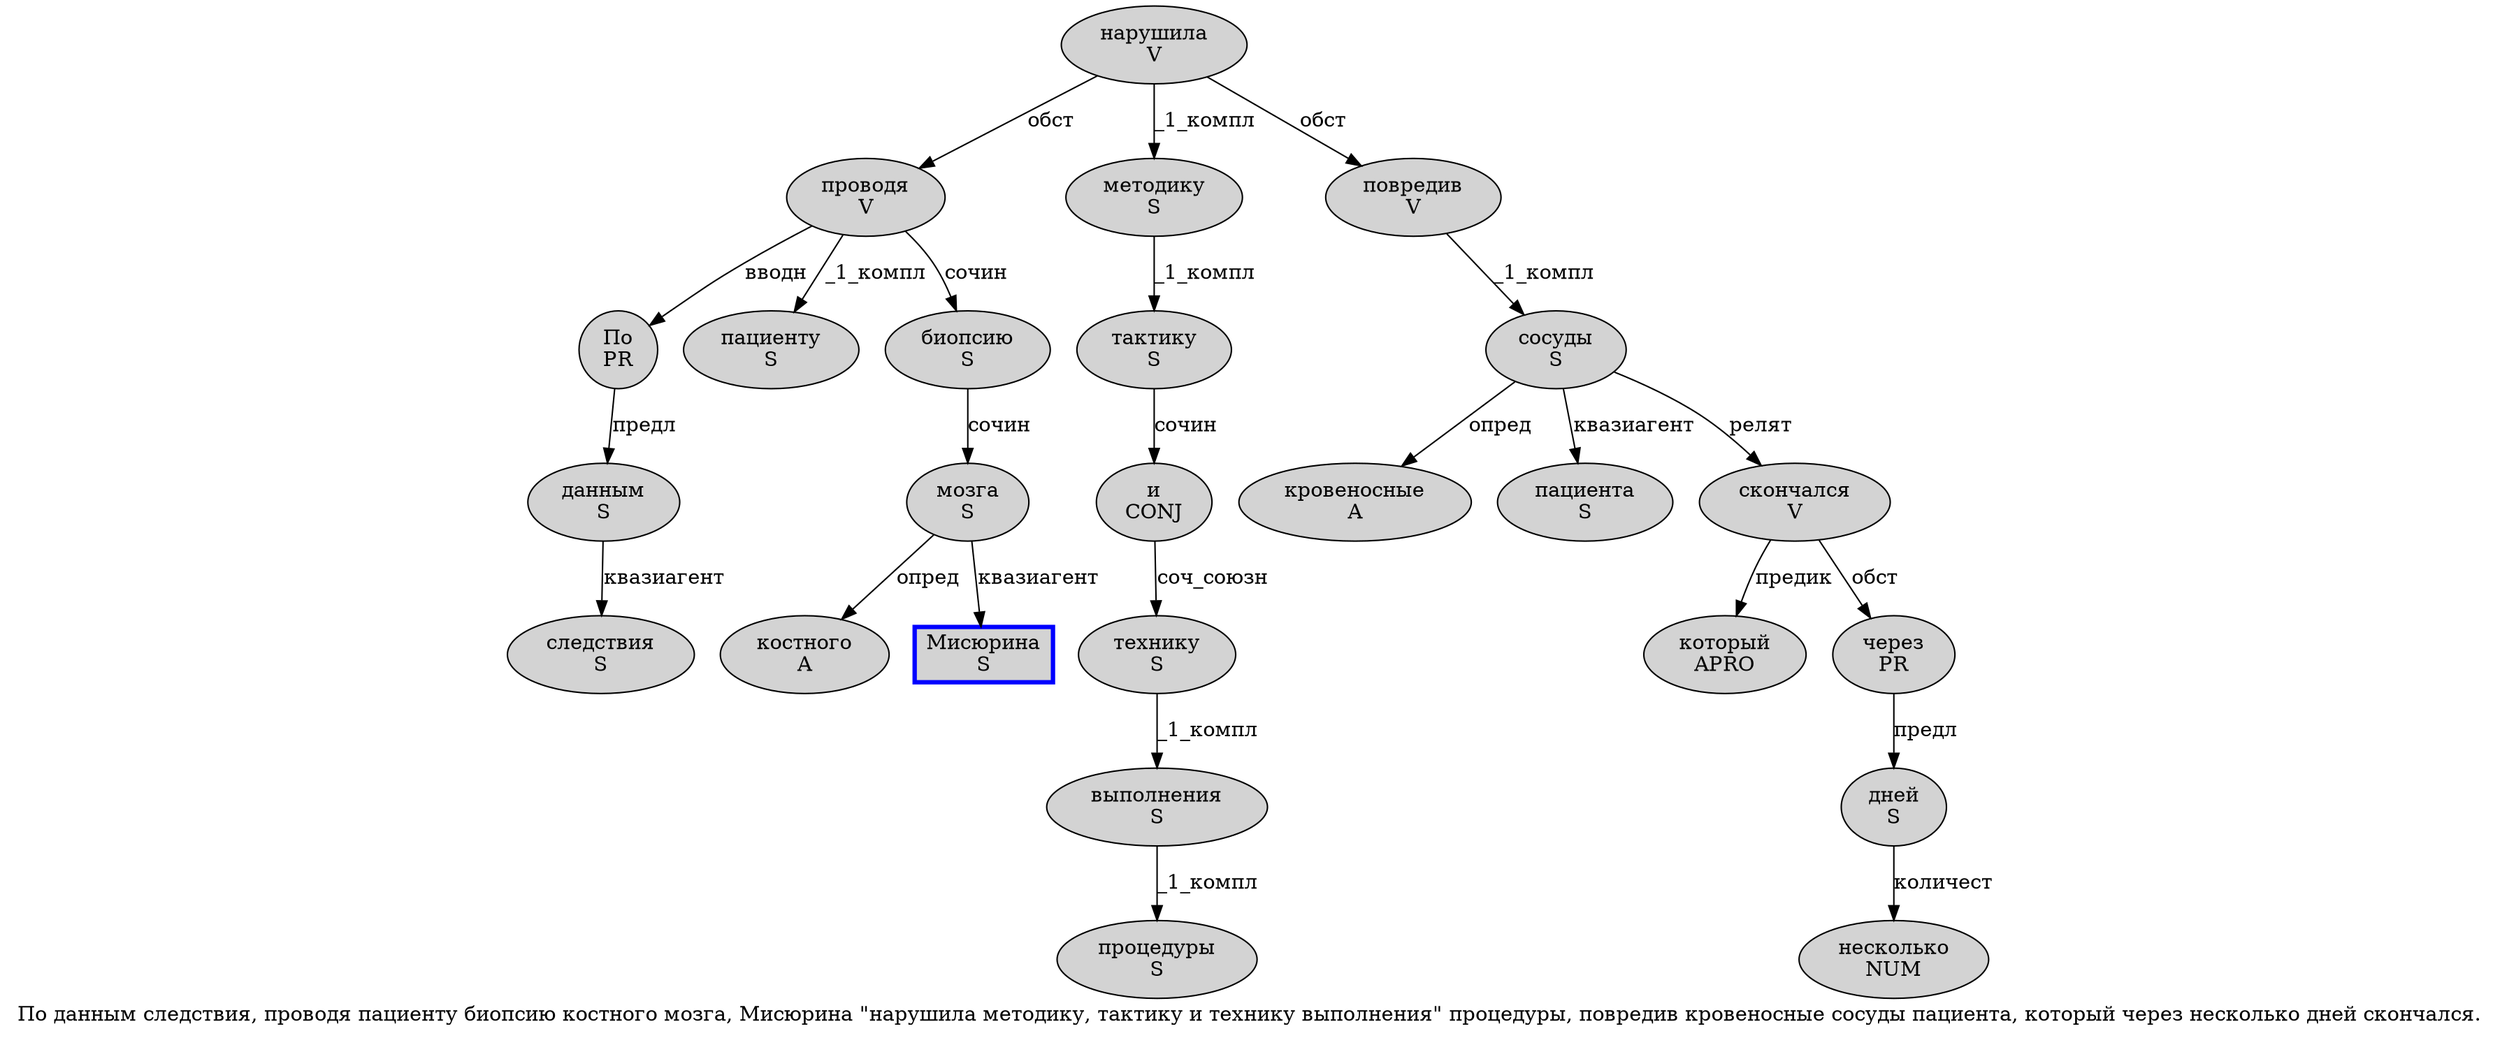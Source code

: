digraph SENTENCE_1283 {
	graph [label="По данным следствия, проводя пациенту биопсию костного мозга, Мисюрина \"нарушила методику, тактику и технику выполнения\" процедуры, повредив кровеносные сосуды пациента, который через несколько дней скончался."]
	node [style=filled]
		0 [label="По
PR" color="" fillcolor=lightgray penwidth=1 shape=ellipse]
		1 [label="данным
S" color="" fillcolor=lightgray penwidth=1 shape=ellipse]
		2 [label="следствия
S" color="" fillcolor=lightgray penwidth=1 shape=ellipse]
		4 [label="проводя
V" color="" fillcolor=lightgray penwidth=1 shape=ellipse]
		5 [label="пациенту
S" color="" fillcolor=lightgray penwidth=1 shape=ellipse]
		6 [label="биопсию
S" color="" fillcolor=lightgray penwidth=1 shape=ellipse]
		7 [label="костного
A" color="" fillcolor=lightgray penwidth=1 shape=ellipse]
		8 [label="мозга
S" color="" fillcolor=lightgray penwidth=1 shape=ellipse]
		10 [label="Мисюрина
S" color=blue fillcolor=lightgray penwidth=3 shape=box]
		12 [label="нарушила
V" color="" fillcolor=lightgray penwidth=1 shape=ellipse]
		13 [label="методику
S" color="" fillcolor=lightgray penwidth=1 shape=ellipse]
		15 [label="тактику
S" color="" fillcolor=lightgray penwidth=1 shape=ellipse]
		16 [label="и
CONJ" color="" fillcolor=lightgray penwidth=1 shape=ellipse]
		17 [label="технику
S" color="" fillcolor=lightgray penwidth=1 shape=ellipse]
		18 [label="выполнения
S" color="" fillcolor=lightgray penwidth=1 shape=ellipse]
		20 [label="процедуры
S" color="" fillcolor=lightgray penwidth=1 shape=ellipse]
		22 [label="повредив
V" color="" fillcolor=lightgray penwidth=1 shape=ellipse]
		23 [label="кровеносные
A" color="" fillcolor=lightgray penwidth=1 shape=ellipse]
		24 [label="сосуды
S" color="" fillcolor=lightgray penwidth=1 shape=ellipse]
		25 [label="пациента
S" color="" fillcolor=lightgray penwidth=1 shape=ellipse]
		27 [label="который
APRO" color="" fillcolor=lightgray penwidth=1 shape=ellipse]
		28 [label="через
PR" color="" fillcolor=lightgray penwidth=1 shape=ellipse]
		29 [label="несколько
NUM" color="" fillcolor=lightgray penwidth=1 shape=ellipse]
		30 [label="дней
S" color="" fillcolor=lightgray penwidth=1 shape=ellipse]
		31 [label="скончался
V" color="" fillcolor=lightgray penwidth=1 shape=ellipse]
			17 -> 18 [label="_1_компл"]
			18 -> 20 [label="_1_компл"]
			16 -> 17 [label="соч_союзн"]
			13 -> 15 [label="_1_компл"]
			28 -> 30 [label="предл"]
			4 -> 0 [label="вводн"]
			4 -> 5 [label="_1_компл"]
			4 -> 6 [label="сочин"]
			31 -> 27 [label="предик"]
			31 -> 28 [label="обст"]
			1 -> 2 [label="квазиагент"]
			24 -> 23 [label="опред"]
			24 -> 25 [label="квазиагент"]
			24 -> 31 [label="релят"]
			0 -> 1 [label="предл"]
			8 -> 7 [label="опред"]
			8 -> 10 [label="квазиагент"]
			12 -> 4 [label="обст"]
			12 -> 13 [label="_1_компл"]
			12 -> 22 [label="обст"]
			15 -> 16 [label="сочин"]
			30 -> 29 [label="количест"]
			6 -> 8 [label="сочин"]
			22 -> 24 [label="_1_компл"]
}